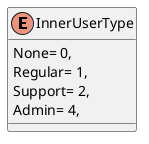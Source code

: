 @startuml
enum InnerUserType {
    None= 0,
    Regular= 1,
    Support= 2,
    Admin= 4,
}
@enduml
